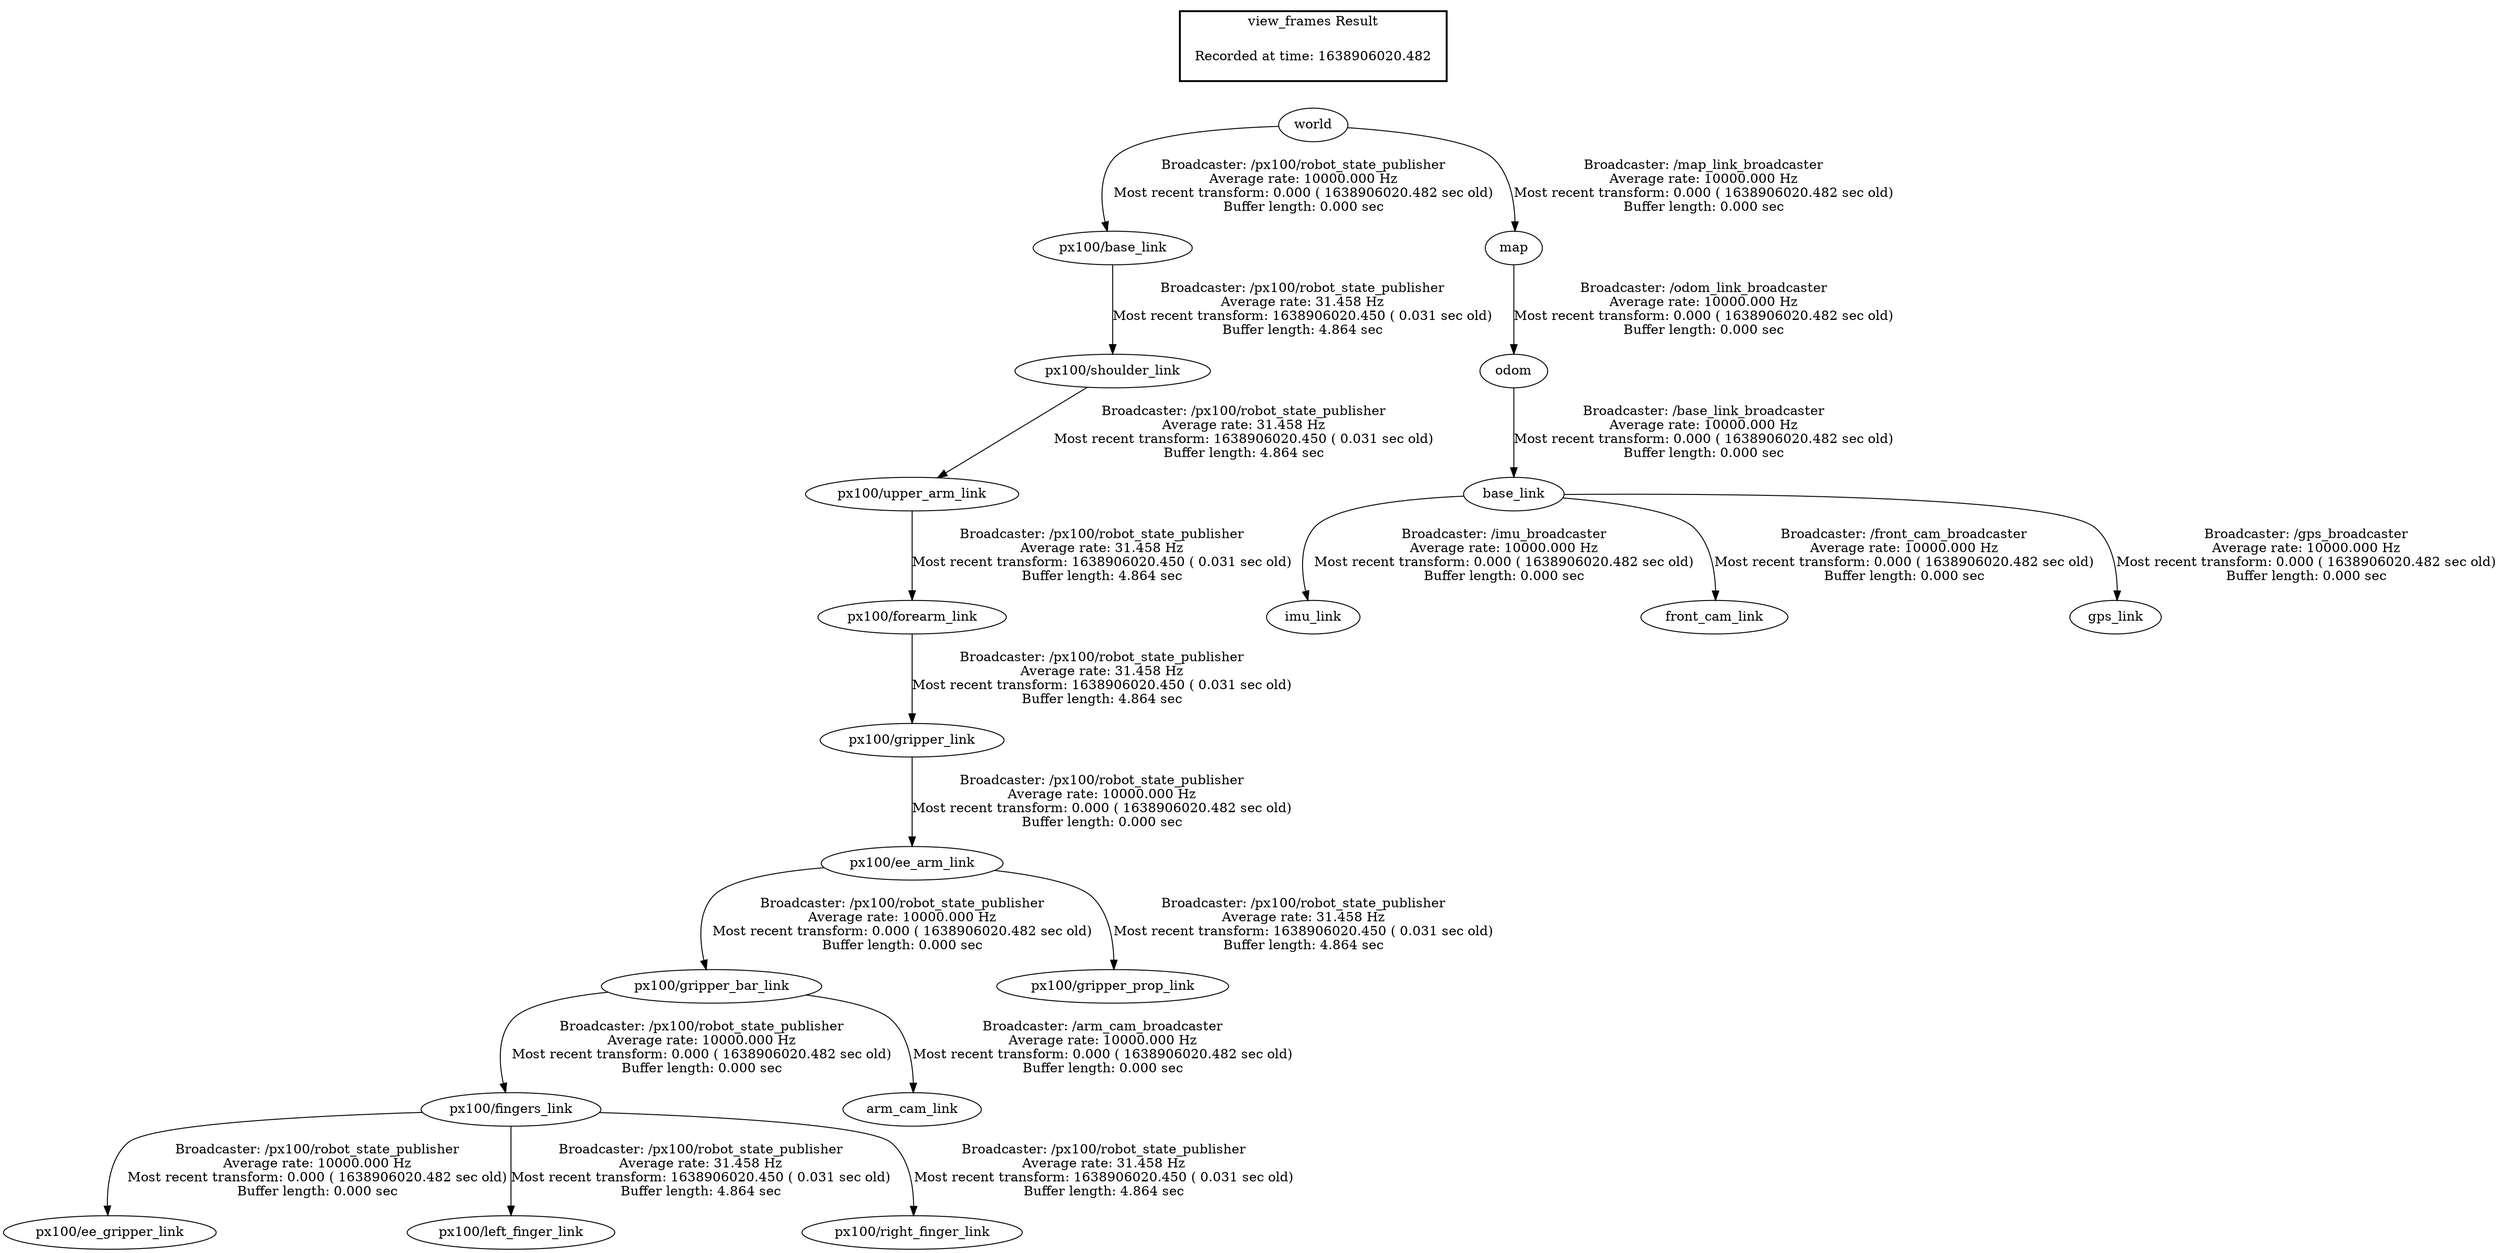 digraph G {
"world" -> "px100/base_link"[label="Broadcaster: /px100/robot_state_publisher\nAverage rate: 10000.000 Hz\nMost recent transform: 0.000 ( 1638906020.482 sec old)\nBuffer length: 0.000 sec\n"];
"odom" -> "base_link"[label="Broadcaster: /base_link_broadcaster\nAverage rate: 10000.000 Hz\nMost recent transform: 0.000 ( 1638906020.482 sec old)\nBuffer length: 0.000 sec\n"];
"base_link" -> "imu_link"[label="Broadcaster: /imu_broadcaster\nAverage rate: 10000.000 Hz\nMost recent transform: 0.000 ( 1638906020.482 sec old)\nBuffer length: 0.000 sec\n"];
"base_link" -> "front_cam_link"[label="Broadcaster: /front_cam_broadcaster\nAverage rate: 10000.000 Hz\nMost recent transform: 0.000 ( 1638906020.482 sec old)\nBuffer length: 0.000 sec\n"];
"px100/gripper_link" -> "px100/ee_arm_link"[label="Broadcaster: /px100/robot_state_publisher\nAverage rate: 10000.000 Hz\nMost recent transform: 0.000 ( 1638906020.482 sec old)\nBuffer length: 0.000 sec\n"];
"px100/forearm_link" -> "px100/gripper_link"[label="Broadcaster: /px100/robot_state_publisher\nAverage rate: 31.458 Hz\nMost recent transform: 1638906020.450 ( 0.031 sec old)\nBuffer length: 4.864 sec\n"];
"px100/gripper_bar_link" -> "px100/fingers_link"[label="Broadcaster: /px100/robot_state_publisher\nAverage rate: 10000.000 Hz\nMost recent transform: 0.000 ( 1638906020.482 sec old)\nBuffer length: 0.000 sec\n"];
"px100/ee_arm_link" -> "px100/gripper_bar_link"[label="Broadcaster: /px100/robot_state_publisher\nAverage rate: 10000.000 Hz\nMost recent transform: 0.000 ( 1638906020.482 sec old)\nBuffer length: 0.000 sec\n"];
"px100/fingers_link" -> "px100/ee_gripper_link"[label="Broadcaster: /px100/robot_state_publisher\nAverage rate: 10000.000 Hz\nMost recent transform: 0.000 ( 1638906020.482 sec old)\nBuffer length: 0.000 sec\n"];
"px100/gripper_bar_link" -> "arm_cam_link"[label="Broadcaster: /arm_cam_broadcaster\nAverage rate: 10000.000 Hz\nMost recent transform: 0.000 ( 1638906020.482 sec old)\nBuffer length: 0.000 sec\n"];
"base_link" -> "gps_link"[label="Broadcaster: /gps_broadcaster\nAverage rate: 10000.000 Hz\nMost recent transform: 0.000 ( 1638906020.482 sec old)\nBuffer length: 0.000 sec\n"];
"world" -> "map"[label="Broadcaster: /map_link_broadcaster\nAverage rate: 10000.000 Hz\nMost recent transform: 0.000 ( 1638906020.482 sec old)\nBuffer length: 0.000 sec\n"];
"map" -> "odom"[label="Broadcaster: /odom_link_broadcaster\nAverage rate: 10000.000 Hz\nMost recent transform: 0.000 ( 1638906020.482 sec old)\nBuffer length: 0.000 sec\n"];
"px100/upper_arm_link" -> "px100/forearm_link"[label="Broadcaster: /px100/robot_state_publisher\nAverage rate: 31.458 Hz\nMost recent transform: 1638906020.450 ( 0.031 sec old)\nBuffer length: 4.864 sec\n"];
"px100/shoulder_link" -> "px100/upper_arm_link"[label="Broadcaster: /px100/robot_state_publisher\nAverage rate: 31.458 Hz\nMost recent transform: 1638906020.450 ( 0.031 sec old)\nBuffer length: 4.864 sec\n"];
"px100/ee_arm_link" -> "px100/gripper_prop_link"[label="Broadcaster: /px100/robot_state_publisher\nAverage rate: 31.458 Hz\nMost recent transform: 1638906020.450 ( 0.031 sec old)\nBuffer length: 4.864 sec\n"];
"px100/fingers_link" -> "px100/left_finger_link"[label="Broadcaster: /px100/robot_state_publisher\nAverage rate: 31.458 Hz\nMost recent transform: 1638906020.450 ( 0.031 sec old)\nBuffer length: 4.864 sec\n"];
"px100/fingers_link" -> "px100/right_finger_link"[label="Broadcaster: /px100/robot_state_publisher\nAverage rate: 31.458 Hz\nMost recent transform: 1638906020.450 ( 0.031 sec old)\nBuffer length: 4.864 sec\n"];
"px100/base_link" -> "px100/shoulder_link"[label="Broadcaster: /px100/robot_state_publisher\nAverage rate: 31.458 Hz\nMost recent transform: 1638906020.450 ( 0.031 sec old)\nBuffer length: 4.864 sec\n"];
edge [style=invis];
 subgraph cluster_legend { style=bold; color=black; label ="view_frames Result";
"Recorded at time: 1638906020.482"[ shape=plaintext ] ;
 }->"world";
}
